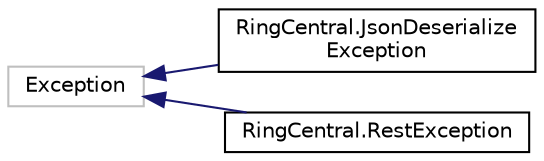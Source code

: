 digraph "Graphical Class Hierarchy"
{
 // LATEX_PDF_SIZE
  edge [fontname="Helvetica",fontsize="10",labelfontname="Helvetica",labelfontsize="10"];
  node [fontname="Helvetica",fontsize="10",shape=record];
  rankdir="LR";
  Node533 [label="Exception",height=0.2,width=0.4,color="grey75", fillcolor="white", style="filled",tooltip=" "];
  Node533 -> Node0 [dir="back",color="midnightblue",fontsize="10",style="solid",fontname="Helvetica"];
  Node0 [label="RingCentral.JsonDeserialize\lException",height=0.2,width=0.4,color="black", fillcolor="white", style="filled",URL="$classRingCentral_1_1JsonDeserializeException.html",tooltip=" "];
  Node533 -> Node535 [dir="back",color="midnightblue",fontsize="10",style="solid",fontname="Helvetica"];
  Node535 [label="RingCentral.RestException",height=0.2,width=0.4,color="black", fillcolor="white", style="filled",URL="$classRingCentral_1_1RestException.html",tooltip=" "];
}
